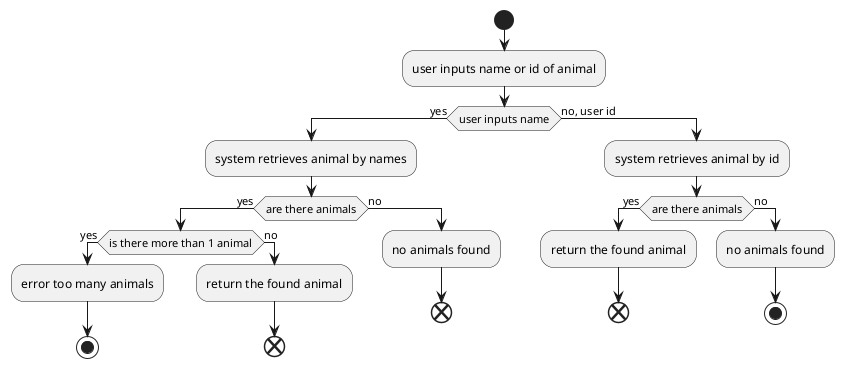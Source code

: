 @startuml

start

:user inputs name or id of animal;
if(user inputs name) then (yes)
    :system retrieves animal by names;
    if(are there animals) then (yes)
        if(is there more than 1 animal) then (yes)
        :error too many animals;
            stop;
        else(no)
            :return the found animal;
            end;
        endif
    else (no)
        :no animals found;
        end;
    endif

else (no, user id)
    :system retrieves animal by id;
    if(are there animals) then (yes)
        :return the found animal;
        end;
    else (no)
       :no animals found;
       stop;
    endif
endif;

@enduml